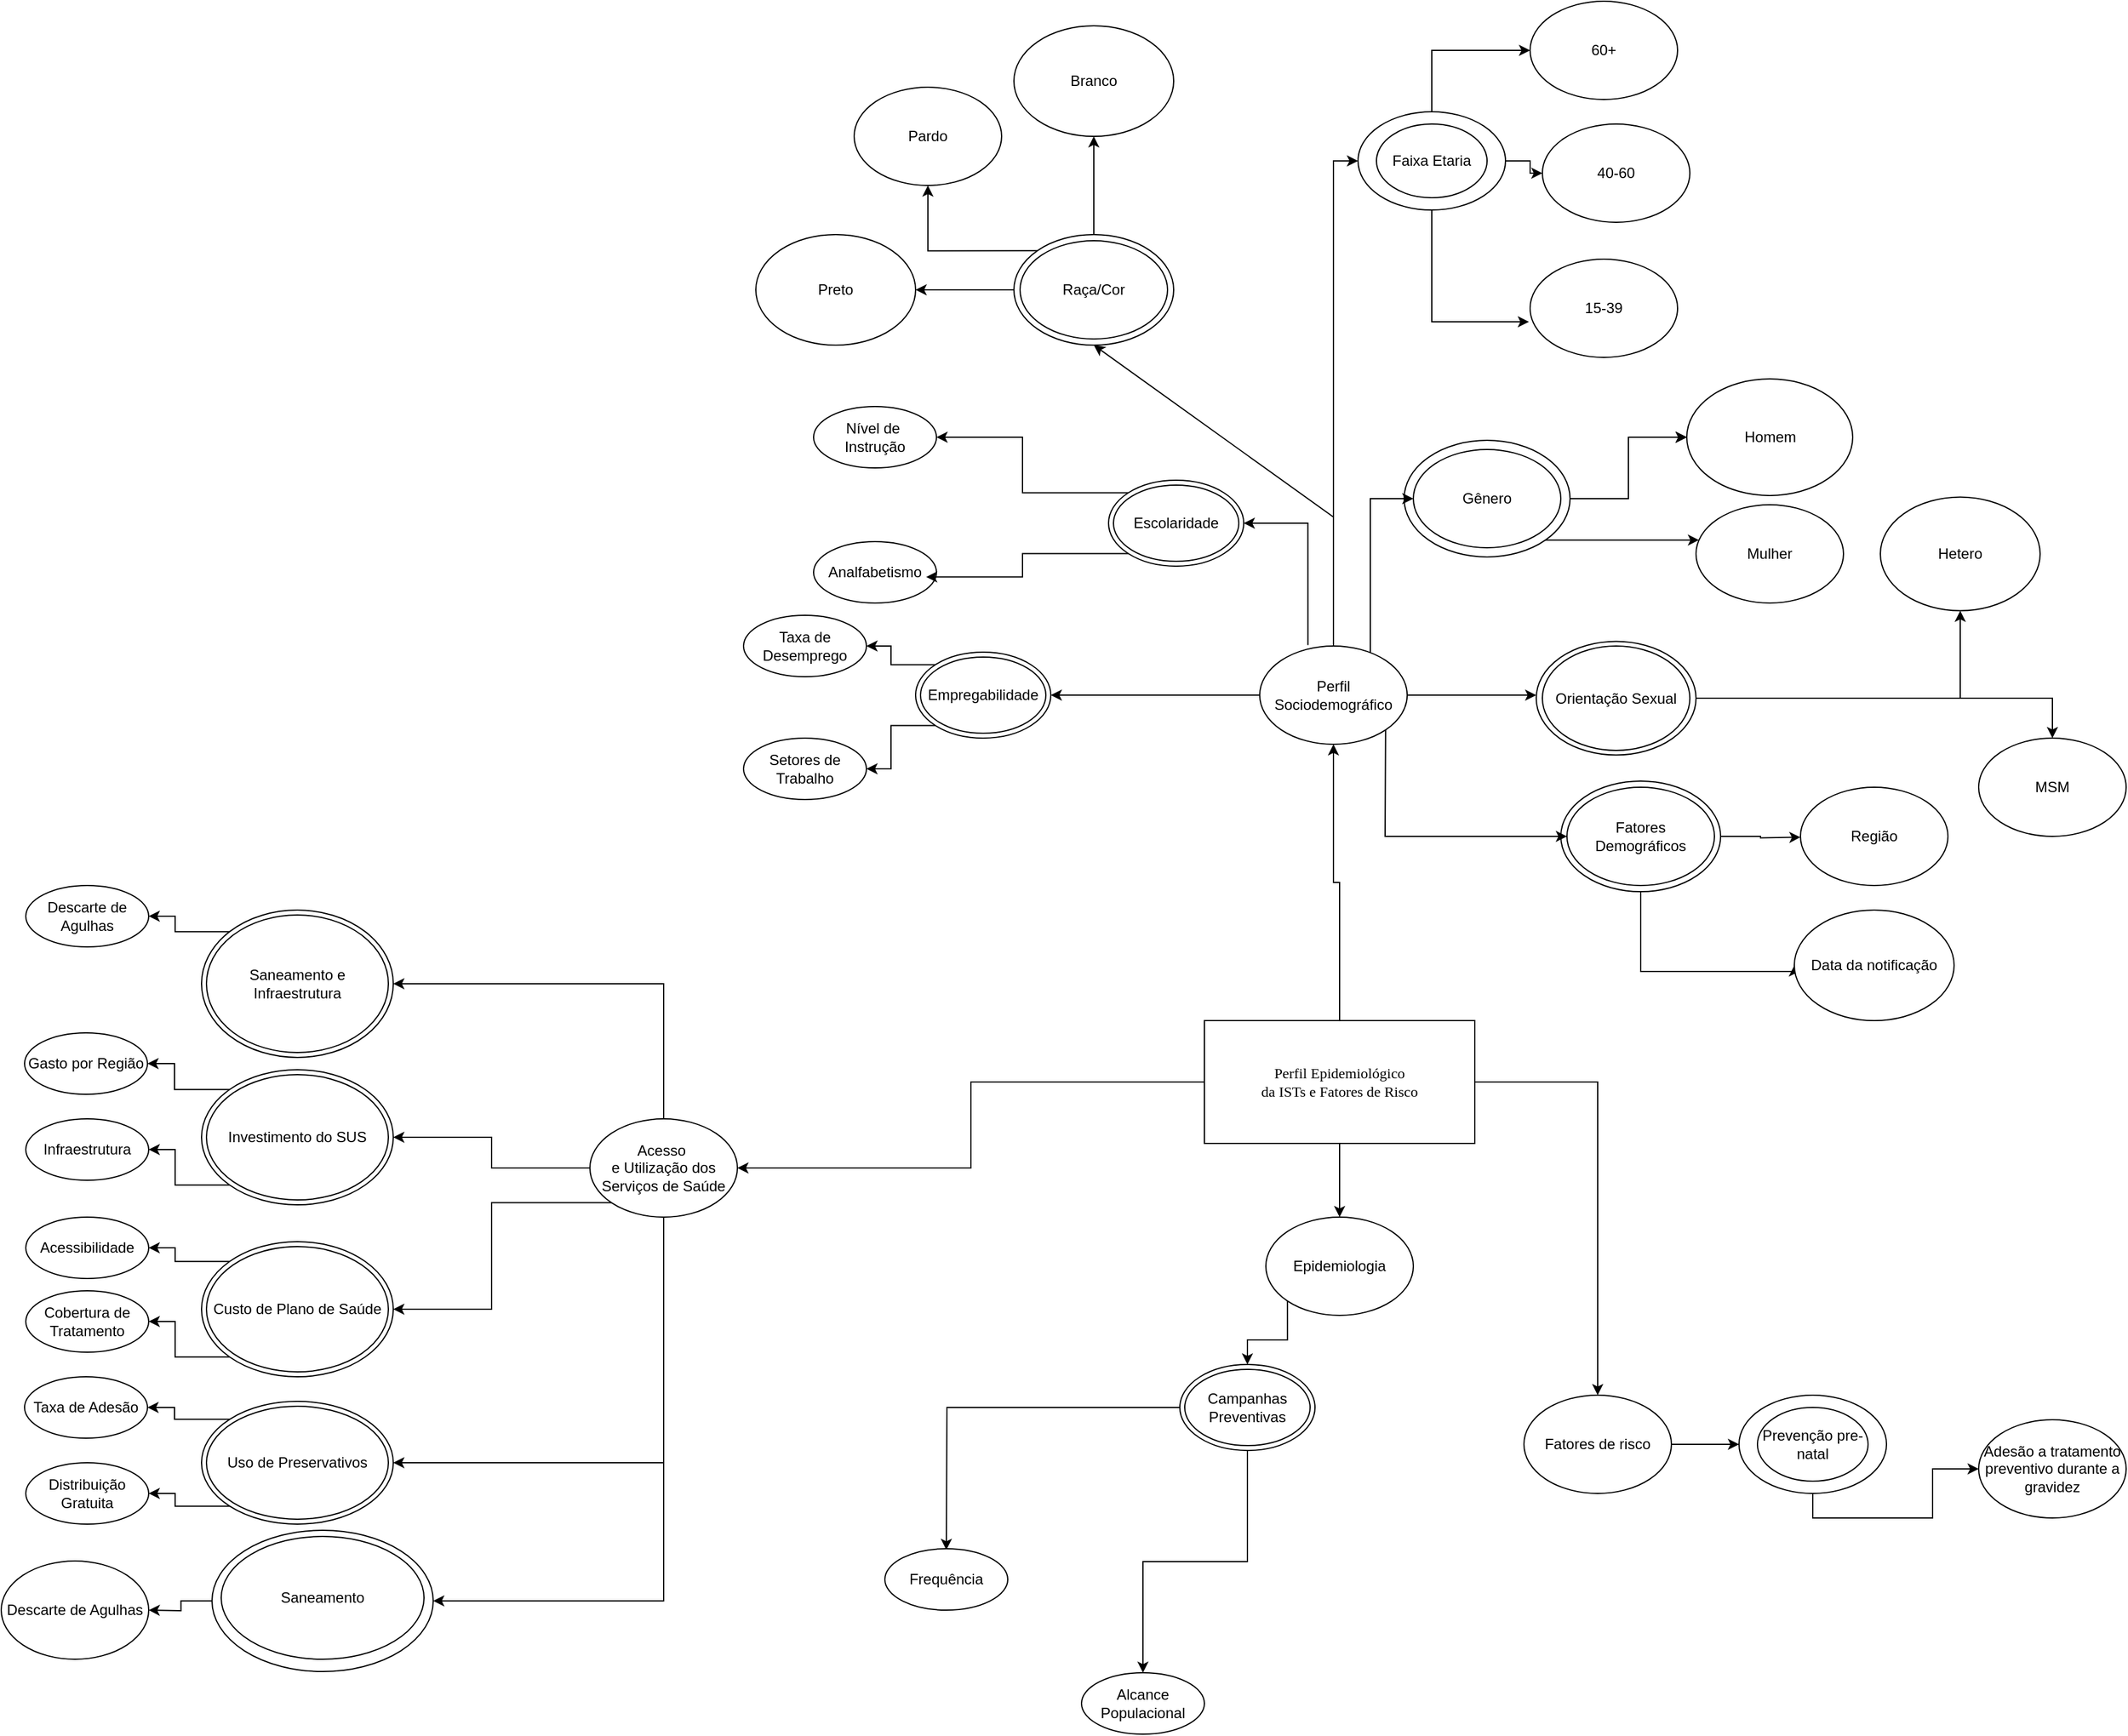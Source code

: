 <mxfile version="26.2.2">
  <diagram name="Página-1" id="jpbKhXlfcPTpG90t5VIF">
    <mxGraphModel dx="1758" dy="1885" grid="1" gridSize="10" guides="1" tooltips="1" connect="1" arrows="1" fold="1" page="1" pageScale="1" pageWidth="827" pageHeight="1169" background="none" math="0" shadow="0">
      <root>
        <mxCell id="0" />
        <mxCell id="1" parent="0" />
        <mxCell id="EzRTkjGrEa0myCLJzAbu-69" style="edgeStyle=orthogonalEdgeStyle;rounded=0;orthogonalLoop=1;jettySize=auto;html=1;exitX=0;exitY=0.5;exitDx=0;exitDy=0;entryX=1;entryY=0.5;entryDx=0;entryDy=0;" parent="1" source="b8tlyeUBeA3Zv5Sqb4aH-1" target="b8tlyeUBeA3Zv5Sqb4aH-51" edge="1">
          <mxGeometry relative="1" as="geometry" />
        </mxCell>
        <mxCell id="EzRTkjGrEa0myCLJzAbu-76" style="edgeStyle=orthogonalEdgeStyle;rounded=0;orthogonalLoop=1;jettySize=auto;html=1;entryX=0.5;entryY=1;entryDx=0;entryDy=0;exitX=0.5;exitY=0;exitDx=0;exitDy=0;" parent="1" source="b8tlyeUBeA3Zv5Sqb4aH-1" target="b8tlyeUBeA3Zv5Sqb4aH-4" edge="1">
          <mxGeometry relative="1" as="geometry">
            <mxPoint x="325" y="90" as="sourcePoint" />
          </mxGeometry>
        </mxCell>
        <mxCell id="bVZ9EhY609DrwikykXo2-38" value="" style="edgeStyle=orthogonalEdgeStyle;rounded=0;orthogonalLoop=1;jettySize=auto;html=1;fontFamily=Helvetica;fontSize=12;fontColor=default;" parent="1" source="b8tlyeUBeA3Zv5Sqb4aH-1" target="b8tlyeUBeA3Zv5Sqb4aH-53" edge="1">
          <mxGeometry relative="1" as="geometry" />
        </mxCell>
        <mxCell id="b8tlyeUBeA3Zv5Sqb4aH-1" value="Perfil Epidemiológico&lt;div&gt;da ISTs e Fatores de Risco&lt;/div&gt;" style="ellipse;shape=retangle;whiteSpace=wrap;html=1;fontFamily=Times New Roman;" parent="1" vertex="1">
          <mxGeometry x="220" y="180" width="220" height="100" as="geometry" />
        </mxCell>
        <mxCell id="b8tlyeUBeA3Zv5Sqb4aH-33" style="edgeStyle=orthogonalEdgeStyle;rounded=0;orthogonalLoop=1;jettySize=auto;html=1;exitX=0;exitY=0.5;exitDx=0;exitDy=0;entryX=1;entryY=0.5;entryDx=0;entryDy=0;" parent="1" source="b8tlyeUBeA3Zv5Sqb4aH-4" target="b8tlyeUBeA3Zv5Sqb4aH-32" edge="1">
          <mxGeometry relative="1" as="geometry" />
        </mxCell>
        <mxCell id="EzRTkjGrEa0myCLJzAbu-68" style="edgeStyle=orthogonalEdgeStyle;rounded=0;orthogonalLoop=1;jettySize=auto;html=1;exitX=0.327;exitY=-0.009;exitDx=0;exitDy=0;entryX=0;entryY=0.5;entryDx=0;entryDy=0;exitPerimeter=0;" parent="1" source="b8tlyeUBeA3Zv5Sqb4aH-4" target="b8tlyeUBeA3Zv5Sqb4aH-31" edge="1">
          <mxGeometry relative="1" as="geometry" />
        </mxCell>
        <mxCell id="bVZ9EhY609DrwikykXo2-29" value="" style="edgeStyle=orthogonalEdgeStyle;rounded=0;orthogonalLoop=1;jettySize=auto;html=1;fontFamily=Helvetica;fontSize=12;fontColor=default;" parent="1" source="b8tlyeUBeA3Zv5Sqb4aH-4" target="bVZ9EhY609DrwikykXo2-28" edge="1">
          <mxGeometry relative="1" as="geometry">
            <Array as="points">
              <mxPoint x="355" y="-245" />
            </Array>
          </mxGeometry>
        </mxCell>
        <mxCell id="UF_HAMxdAswfEclER72b-32" style="edgeStyle=orthogonalEdgeStyle;rounded=0;orthogonalLoop=1;jettySize=auto;html=1;exitX=0.5;exitY=0;exitDx=0;exitDy=0;entryX=0;entryY=0.5;entryDx=0;entryDy=0;" edge="1" parent="1" source="b8tlyeUBeA3Zv5Sqb4aH-4" target="UF_HAMxdAswfEclER72b-7">
          <mxGeometry relative="1" as="geometry" />
        </mxCell>
        <mxCell id="b8tlyeUBeA3Zv5Sqb4aH-4" value="Perfil Sociodemográfico" style="ellipse;whiteSpace=wrap;html=1;" parent="1" vertex="1">
          <mxGeometry x="265" y="-125" width="120" height="80" as="geometry" />
        </mxCell>
        <mxCell id="b8tlyeUBeA3Zv5Sqb4aH-45" style="edgeStyle=orthogonalEdgeStyle;rounded=0;orthogonalLoop=1;jettySize=auto;html=1;exitX=1;exitY=1;exitDx=0;exitDy=0;entryX=0;entryY=0.5;entryDx=0;entryDy=0;" parent="1" source="b8tlyeUBeA3Zv5Sqb4aH-31" target="b8tlyeUBeA3Zv5Sqb4aH-43" edge="1">
          <mxGeometry relative="1" as="geometry">
            <mxPoint x="137" y="-203" as="targetPoint" />
          </mxGeometry>
        </mxCell>
        <mxCell id="b8tlyeUBeA3Zv5Sqb4aH-31" value="Escolaridade" style="ellipse;shape=doubleEllipse;whiteSpace=wrap;html=1;direction=west;" parent="1" vertex="1">
          <mxGeometry x="142" y="-260" width="110" height="70" as="geometry" />
        </mxCell>
        <mxCell id="b8tlyeUBeA3Zv5Sqb4aH-49" style="edgeStyle=orthogonalEdgeStyle;rounded=0;orthogonalLoop=1;jettySize=auto;html=1;exitX=0;exitY=1;exitDx=0;exitDy=0;entryX=1;entryY=0.5;entryDx=0;entryDy=0;" parent="1" source="b8tlyeUBeA3Zv5Sqb4aH-32" target="b8tlyeUBeA3Zv5Sqb4aH-48" edge="1">
          <mxGeometry relative="1" as="geometry" />
        </mxCell>
        <mxCell id="b8tlyeUBeA3Zv5Sqb4aH-50" style="edgeStyle=orthogonalEdgeStyle;rounded=0;orthogonalLoop=1;jettySize=auto;html=1;exitX=0;exitY=0;exitDx=0;exitDy=0;entryX=1;entryY=0.5;entryDx=0;entryDy=0;" parent="1" source="b8tlyeUBeA3Zv5Sqb4aH-32" target="b8tlyeUBeA3Zv5Sqb4aH-47" edge="1">
          <mxGeometry relative="1" as="geometry" />
        </mxCell>
        <mxCell id="b8tlyeUBeA3Zv5Sqb4aH-32" value="Empregabilidade" style="ellipse;shape=doubleEllipse;whiteSpace=wrap;html=1;" parent="1" vertex="1">
          <mxGeometry x="-15" y="-120" width="110" height="70" as="geometry" />
        </mxCell>
        <mxCell id="b8tlyeUBeA3Zv5Sqb4aH-43" value="Nível de&amp;nbsp;&lt;div&gt;Instrução&lt;/div&gt;" style="ellipse;whiteSpace=wrap;html=1;direction=west;" parent="1" vertex="1">
          <mxGeometry x="-98" y="-320" width="100" height="50" as="geometry" />
        </mxCell>
        <mxCell id="b8tlyeUBeA3Zv5Sqb4aH-44" value="Analfabetismo" style="ellipse;whiteSpace=wrap;html=1;direction=west;" parent="1" vertex="1">
          <mxGeometry x="-98" y="-210" width="100" height="50" as="geometry" />
        </mxCell>
        <mxCell id="b8tlyeUBeA3Zv5Sqb4aH-46" style="edgeStyle=orthogonalEdgeStyle;rounded=0;orthogonalLoop=1;jettySize=auto;html=1;exitX=1;exitY=0;exitDx=0;exitDy=0;entryX=0.084;entryY=0.424;entryDx=0;entryDy=0;entryPerimeter=0;" parent="1" source="b8tlyeUBeA3Zv5Sqb4aH-31" target="b8tlyeUBeA3Zv5Sqb4aH-44" edge="1">
          <mxGeometry relative="1" as="geometry" />
        </mxCell>
        <mxCell id="b8tlyeUBeA3Zv5Sqb4aH-47" value="Taxa de Desemprego" style="ellipse;whiteSpace=wrap;html=1;" parent="1" vertex="1">
          <mxGeometry x="-155" y="-150" width="100" height="50" as="geometry" />
        </mxCell>
        <mxCell id="b8tlyeUBeA3Zv5Sqb4aH-48" value="Setores de Trabalho" style="ellipse;whiteSpace=wrap;html=1;" parent="1" vertex="1">
          <mxGeometry x="-155" y="-50" width="100" height="50" as="geometry" />
        </mxCell>
        <mxCell id="EzRTkjGrEa0myCLJzAbu-71" style="edgeStyle=orthogonalEdgeStyle;rounded=0;orthogonalLoop=1;jettySize=auto;html=1;exitX=0.5;exitY=0;exitDx=0;exitDy=0;entryX=1;entryY=0.5;entryDx=0;entryDy=0;" parent="1" source="b8tlyeUBeA3Zv5Sqb4aH-51" target="b8tlyeUBeA3Zv5Sqb4aH-62" edge="1">
          <mxGeometry relative="1" as="geometry">
            <mxPoint x="-390.0" y="70" as="targetPoint" />
            <mxPoint x="-230" y="220" as="sourcePoint" />
          </mxGeometry>
        </mxCell>
        <mxCell id="EzRTkjGrEa0myCLJzAbu-72" style="edgeStyle=orthogonalEdgeStyle;rounded=0;orthogonalLoop=1;jettySize=auto;html=1;exitX=0;exitY=0.5;exitDx=0;exitDy=0;entryX=1;entryY=0.5;entryDx=0;entryDy=0;" parent="1" source="b8tlyeUBeA3Zv5Sqb4aH-51" target="b8tlyeUBeA3Zv5Sqb4aH-61" edge="1">
          <mxGeometry relative="1" as="geometry" />
        </mxCell>
        <mxCell id="EzRTkjGrEa0myCLJzAbu-73" style="edgeStyle=orthogonalEdgeStyle;rounded=0;orthogonalLoop=1;jettySize=auto;html=1;exitX=0;exitY=1;exitDx=0;exitDy=0;entryX=1;entryY=0.5;entryDx=0;entryDy=0;" parent="1" source="b8tlyeUBeA3Zv5Sqb4aH-51" target="b8tlyeUBeA3Zv5Sqb4aH-59" edge="1">
          <mxGeometry relative="1" as="geometry" />
        </mxCell>
        <mxCell id="EzRTkjGrEa0myCLJzAbu-75" style="edgeStyle=orthogonalEdgeStyle;rounded=0;orthogonalLoop=1;jettySize=auto;html=1;exitX=0.5;exitY=1;exitDx=0;exitDy=0;entryX=1;entryY=0.5;entryDx=0;entryDy=0;" parent="1" source="b8tlyeUBeA3Zv5Sqb4aH-51" target="b8tlyeUBeA3Zv5Sqb4aH-60" edge="1">
          <mxGeometry relative="1" as="geometry" />
        </mxCell>
        <mxCell id="UF_HAMxdAswfEclER72b-31" style="edgeStyle=orthogonalEdgeStyle;rounded=0;orthogonalLoop=1;jettySize=auto;html=1;exitX=0.5;exitY=1;exitDx=0;exitDy=0;entryX=1;entryY=0.5;entryDx=0;entryDy=0;" edge="1" parent="1" source="b8tlyeUBeA3Zv5Sqb4aH-51" target="UF_HAMxdAswfEclER72b-28">
          <mxGeometry relative="1" as="geometry" />
        </mxCell>
        <mxCell id="b8tlyeUBeA3Zv5Sqb4aH-51" value="Acesso&amp;nbsp;&lt;div&gt;&lt;span style=&quot;background-color: transparent; color: light-dark(rgb(0, 0, 0), rgb(255, 255, 255));&quot;&gt;e Utilização dos Serviços de Saúde&lt;/span&gt;&lt;/div&gt;" style="ellipse;whiteSpace=wrap;html=1;" parent="1" vertex="1">
          <mxGeometry x="-280" y="260" width="120" height="80" as="geometry" />
        </mxCell>
        <mxCell id="UF_HAMxdAswfEclER72b-26" value="" style="edgeStyle=orthogonalEdgeStyle;rounded=0;orthogonalLoop=1;jettySize=auto;html=1;exitX=1;exitY=0.5;exitDx=0;exitDy=0;" edge="1" parent="1" source="b8tlyeUBeA3Zv5Sqb4aH-1" target="UF_HAMxdAswfEclER72b-25">
          <mxGeometry relative="1" as="geometry" />
        </mxCell>
        <mxCell id="b8tlyeUBeA3Zv5Sqb4aH-53" value="Epidemiologia" style="ellipse;whiteSpace=wrap;html=1;" parent="1" vertex="1">
          <mxGeometry x="270" y="340" width="120" height="80" as="geometry" />
        </mxCell>
        <mxCell id="KQRLWopxsYt218BnXNvY-17" style="edgeStyle=orthogonalEdgeStyle;rounded=0;orthogonalLoop=1;jettySize=auto;html=1;exitX=0;exitY=0;exitDx=0;exitDy=0;entryX=1;entryY=0.5;entryDx=0;entryDy=0;" parent="1" source="b8tlyeUBeA3Zv5Sqb4aH-59" target="KQRLWopxsYt218BnXNvY-15" edge="1">
          <mxGeometry relative="1" as="geometry" />
        </mxCell>
        <mxCell id="KQRLWopxsYt218BnXNvY-18" style="edgeStyle=orthogonalEdgeStyle;rounded=0;orthogonalLoop=1;jettySize=auto;html=1;exitX=0;exitY=1;exitDx=0;exitDy=0;entryX=1;entryY=0.5;entryDx=0;entryDy=0;" parent="1" source="b8tlyeUBeA3Zv5Sqb4aH-59" target="KQRLWopxsYt218BnXNvY-16" edge="1">
          <mxGeometry relative="1" as="geometry" />
        </mxCell>
        <mxCell id="b8tlyeUBeA3Zv5Sqb4aH-59" value="Custo de Plano de Saúde" style="ellipse;shape=doubleEllipse;whiteSpace=wrap;html=1;" parent="1" vertex="1">
          <mxGeometry x="-596" y="360" width="156" height="110" as="geometry" />
        </mxCell>
        <mxCell id="KQRLWopxsYt218BnXNvY-21" style="edgeStyle=orthogonalEdgeStyle;rounded=0;orthogonalLoop=1;jettySize=auto;html=1;exitX=0;exitY=1;exitDx=0;exitDy=0;entryX=1;entryY=0.5;entryDx=0;entryDy=0;" parent="1" source="b8tlyeUBeA3Zv5Sqb4aH-60" target="KQRLWopxsYt218BnXNvY-20" edge="1">
          <mxGeometry relative="1" as="geometry" />
        </mxCell>
        <mxCell id="KQRLWopxsYt218BnXNvY-22" style="edgeStyle=orthogonalEdgeStyle;rounded=0;orthogonalLoop=1;jettySize=auto;html=1;exitX=0;exitY=0;exitDx=0;exitDy=0;entryX=1;entryY=0.5;entryDx=0;entryDy=0;" parent="1" source="b8tlyeUBeA3Zv5Sqb4aH-60" target="KQRLWopxsYt218BnXNvY-19" edge="1">
          <mxGeometry relative="1" as="geometry" />
        </mxCell>
        <mxCell id="b8tlyeUBeA3Zv5Sqb4aH-60" value="Uso de Preservativos" style="ellipse;shape=doubleEllipse;whiteSpace=wrap;html=1;" parent="1" vertex="1">
          <mxGeometry x="-596" y="490" width="156" height="100" as="geometry" />
        </mxCell>
        <mxCell id="KQRLWopxsYt218BnXNvY-9" style="edgeStyle=orthogonalEdgeStyle;rounded=0;orthogonalLoop=1;jettySize=auto;html=1;exitX=0;exitY=0;exitDx=0;exitDy=0;entryX=0;entryY=0.5;entryDx=0;entryDy=0;" parent="1" source="b8tlyeUBeA3Zv5Sqb4aH-61" target="KQRLWopxsYt218BnXNvY-3" edge="1">
          <mxGeometry relative="1" as="geometry" />
        </mxCell>
        <mxCell id="KQRLWopxsYt218BnXNvY-10" style="edgeStyle=orthogonalEdgeStyle;rounded=0;orthogonalLoop=1;jettySize=auto;html=1;exitX=0;exitY=1;exitDx=0;exitDy=0;" parent="1" source="b8tlyeUBeA3Zv5Sqb4aH-61" target="KQRLWopxsYt218BnXNvY-4" edge="1">
          <mxGeometry relative="1" as="geometry" />
        </mxCell>
        <mxCell id="b8tlyeUBeA3Zv5Sqb4aH-61" value="Investimento do SUS" style="ellipse;shape=doubleEllipse;whiteSpace=wrap;html=1;" parent="1" vertex="1">
          <mxGeometry x="-596" y="220" width="156" height="110" as="geometry" />
        </mxCell>
        <mxCell id="KQRLWopxsYt218BnXNvY-14" style="edgeStyle=orthogonalEdgeStyle;rounded=0;orthogonalLoop=1;jettySize=auto;html=1;exitX=0;exitY=0;exitDx=0;exitDy=0;" parent="1" source="b8tlyeUBeA3Zv5Sqb4aH-62" target="KQRLWopxsYt218BnXNvY-7" edge="1">
          <mxGeometry relative="1" as="geometry" />
        </mxCell>
        <mxCell id="b8tlyeUBeA3Zv5Sqb4aH-62" value="Saneamento e Infraestrutura" style="ellipse;shape=doubleEllipse;whiteSpace=wrap;html=1;" parent="1" vertex="1">
          <mxGeometry x="-596" y="90" width="156" height="120" as="geometry" />
        </mxCell>
        <mxCell id="KQRLWopxsYt218BnXNvY-3" value="Gasto por Região" style="ellipse;whiteSpace=wrap;html=1;align=center;direction=west;" parent="1" vertex="1">
          <mxGeometry x="-740" y="190" width="100" height="50" as="geometry" />
        </mxCell>
        <mxCell id="KQRLWopxsYt218BnXNvY-4" value="Infraestrutura" style="ellipse;whiteSpace=wrap;html=1;" parent="1" vertex="1">
          <mxGeometry x="-739" y="260" width="100" height="50" as="geometry" />
        </mxCell>
        <mxCell id="KQRLWopxsYt218BnXNvY-7" value="Descarte de Agulhas" style="ellipse;whiteSpace=wrap;html=1;" parent="1" vertex="1">
          <mxGeometry x="-739" y="70" width="100" height="50" as="geometry" />
        </mxCell>
        <mxCell id="KQRLWopxsYt218BnXNvY-15" value="Acessibilidade" style="ellipse;whiteSpace=wrap;html=1;" parent="1" vertex="1">
          <mxGeometry x="-739" y="340" width="100" height="50" as="geometry" />
        </mxCell>
        <mxCell id="KQRLWopxsYt218BnXNvY-16" value="Cobertura de Tratamento" style="ellipse;whiteSpace=wrap;html=1;" parent="1" vertex="1">
          <mxGeometry x="-739" y="400" width="100" height="50" as="geometry" />
        </mxCell>
        <mxCell id="KQRLWopxsYt218BnXNvY-19" value="Taxa de Adesão" style="ellipse;whiteSpace=wrap;html=1;" parent="1" vertex="1">
          <mxGeometry x="-740" y="470" width="100" height="50" as="geometry" />
        </mxCell>
        <mxCell id="KQRLWopxsYt218BnXNvY-20" value="Distribuição Gratuita" style="ellipse;whiteSpace=wrap;html=1;" parent="1" vertex="1">
          <mxGeometry x="-739" y="540" width="100" height="50" as="geometry" />
        </mxCell>
        <mxCell id="KQRLWopxsYt218BnXNvY-35" style="edgeStyle=orthogonalEdgeStyle;rounded=0;orthogonalLoop=1;jettySize=auto;html=1;exitX=0.5;exitY=1;exitDx=0;exitDy=0;entryX=0.5;entryY=0;entryDx=0;entryDy=0;" parent="1" source="KQRLWopxsYt218BnXNvY-27" target="KQRLWopxsYt218BnXNvY-32" edge="1">
          <mxGeometry relative="1" as="geometry" />
        </mxCell>
        <mxCell id="EzRTkjGrEa0myCLJzAbu-70" style="edgeStyle=orthogonalEdgeStyle;rounded=0;orthogonalLoop=1;jettySize=auto;html=1;exitX=0;exitY=0.5;exitDx=0;exitDy=0;entryX=0.5;entryY=0;entryDx=0;entryDy=0;" parent="1" source="KQRLWopxsYt218BnXNvY-27" edge="1">
          <mxGeometry relative="1" as="geometry">
            <mxPoint x="10" y="611" as="targetPoint" />
          </mxGeometry>
        </mxCell>
        <mxCell id="KQRLWopxsYt218BnXNvY-27" value="Campanhas Preventivas" style="ellipse;shape=doubleEllipse;whiteSpace=wrap;html=1;" parent="1" vertex="1">
          <mxGeometry x="200" y="460" width="110" height="70" as="geometry" />
        </mxCell>
        <mxCell id="KQRLWopxsYt218BnXNvY-29" style="edgeStyle=orthogonalEdgeStyle;rounded=0;orthogonalLoop=1;jettySize=auto;html=1;exitX=0;exitY=1;exitDx=0;exitDy=0;entryX=0.5;entryY=0;entryDx=0;entryDy=0;" parent="1" source="b8tlyeUBeA3Zv5Sqb4aH-53" target="KQRLWopxsYt218BnXNvY-27" edge="1">
          <mxGeometry relative="1" as="geometry" />
        </mxCell>
        <mxCell id="KQRLWopxsYt218BnXNvY-32" value="Alcance Populacional" style="ellipse;whiteSpace=wrap;html=1;" parent="1" vertex="1">
          <mxGeometry x="120" y="711" width="100" height="50" as="geometry" />
        </mxCell>
        <mxCell id="KQRLWopxsYt218BnXNvY-33" value="Frequência" style="ellipse;whiteSpace=wrap;html=1;" parent="1" vertex="1">
          <mxGeometry x="-40" y="610" width="100" height="50" as="geometry" />
        </mxCell>
        <mxCell id="bVZ9EhY609DrwikykXo2-2" value="Orientação Sexual" style="ellipse;whiteSpace=wrap;html=1;strokeColor=default;align=center;verticalAlign=middle;fontFamily=Helvetica;fontSize=12;fontColor=default;fillColor=default;" parent="1" vertex="1">
          <mxGeometry x="495" y="-125" width="120" height="85" as="geometry" />
        </mxCell>
        <mxCell id="bVZ9EhY609DrwikykXo2-3" value="MSM" style="ellipse;whiteSpace=wrap;html=1;strokeColor=default;align=center;verticalAlign=middle;fontFamily=Helvetica;fontSize=12;fontColor=default;fillColor=default;" parent="1" vertex="1">
          <mxGeometry x="850" y="-50" width="120" height="80" as="geometry" />
        </mxCell>
        <mxCell id="bVZ9EhY609DrwikykXo2-4" value="Raça/Cor" style="ellipse;whiteSpace=wrap;html=1;strokeColor=default;align=center;verticalAlign=middle;fontFamily=Helvetica;fontSize=12;fontColor=default;fillColor=default;" parent="1" vertex="1">
          <mxGeometry x="70" y="-455" width="120" height="80" as="geometry" />
        </mxCell>
        <mxCell id="bVZ9EhY609DrwikykXo2-8" value="" style="endArrow=classic;html=1;rounded=0;fontFamily=Helvetica;fontSize=12;fontColor=default;entryX=0;entryY=0.5;entryDx=0;entryDy=0;exitX=1;exitY=0.5;exitDx=0;exitDy=0;" parent="1" source="b8tlyeUBeA3Zv5Sqb4aH-4" edge="1">
          <mxGeometry width="50" height="50" relative="1" as="geometry">
            <mxPoint x="385" y="-75" as="sourcePoint" />
            <mxPoint x="490" y="-85.0" as="targetPoint" />
          </mxGeometry>
        </mxCell>
        <mxCell id="UF_HAMxdAswfEclER72b-34" value="" style="edgeStyle=orthogonalEdgeStyle;rounded=0;orthogonalLoop=1;jettySize=auto;html=1;" edge="1" parent="1" source="bVZ9EhY609DrwikykXo2-12" target="UF_HAMxdAswfEclER72b-33">
          <mxGeometry relative="1" as="geometry" />
        </mxCell>
        <mxCell id="UF_HAMxdAswfEclER72b-36" value="" style="edgeStyle=orthogonalEdgeStyle;rounded=0;orthogonalLoop=1;jettySize=auto;html=1;" edge="1" parent="1" source="bVZ9EhY609DrwikykXo2-12" target="UF_HAMxdAswfEclER72b-35">
          <mxGeometry relative="1" as="geometry" />
        </mxCell>
        <mxCell id="UF_HAMxdAswfEclER72b-37" style="edgeStyle=orthogonalEdgeStyle;rounded=0;orthogonalLoop=1;jettySize=auto;html=1;exitX=0;exitY=0;exitDx=0;exitDy=0;" edge="1" parent="1" source="bVZ9EhY609DrwikykXo2-12" target="UF_HAMxdAswfEclER72b-38">
          <mxGeometry relative="1" as="geometry">
            <mxPoint x="-5" y="-540" as="targetPoint" />
          </mxGeometry>
        </mxCell>
        <mxCell id="bVZ9EhY609DrwikykXo2-12" value="" style="ellipse;whiteSpace=wrap;html=1;strokeColor=default;align=center;verticalAlign=middle;fontFamily=Helvetica;fontSize=12;fontColor=default;fillColor=none;" parent="1" vertex="1">
          <mxGeometry x="65" y="-460" width="130" height="90" as="geometry" />
        </mxCell>
        <mxCell id="bVZ9EhY609DrwikykXo2-13" value="" style="endArrow=classic;html=1;rounded=0;fontFamily=Helvetica;fontSize=12;fontColor=default;entryX=0.5;entryY=1;entryDx=0;entryDy=0;exitX=0.5;exitY=0;exitDx=0;exitDy=0;" parent="1" source="b8tlyeUBeA3Zv5Sqb4aH-4" target="bVZ9EhY609DrwikykXo2-12" edge="1">
          <mxGeometry width="50" height="50" relative="1" as="geometry">
            <mxPoint x="325" y="-230" as="sourcePoint" />
            <mxPoint x="215" y="-20" as="targetPoint" />
            <Array as="points">
              <mxPoint x="325" y="-230" />
            </Array>
          </mxGeometry>
        </mxCell>
        <mxCell id="bVZ9EhY609DrwikykXo2-14" value="" style="endArrow=classic;html=1;rounded=0;fontFamily=Helvetica;fontSize=12;fontColor=default;exitX=1;exitY=1;exitDx=0;exitDy=0;" parent="1" source="b8tlyeUBeA3Zv5Sqb4aH-4" edge="1">
          <mxGeometry width="50" height="50" relative="1" as="geometry">
            <mxPoint x="165" y="170" as="sourcePoint" />
            <mxPoint x="515" y="30" as="targetPoint" />
            <Array as="points">
              <mxPoint x="367" y="30" />
            </Array>
          </mxGeometry>
        </mxCell>
        <mxCell id="bVZ9EhY609DrwikykXo2-15" value="Fatores Demográficos" style="ellipse;whiteSpace=wrap;html=1;strokeColor=default;align=center;verticalAlign=middle;fontFamily=Helvetica;fontSize=12;fontColor=default;fillColor=default;" parent="1" vertex="1">
          <mxGeometry x="515" y="-10" width="120" height="80" as="geometry" />
        </mxCell>
        <mxCell id="bVZ9EhY609DrwikykXo2-18" style="edgeStyle=orthogonalEdgeStyle;rounded=0;orthogonalLoop=1;jettySize=auto;html=1;exitX=1;exitY=0.5;exitDx=0;exitDy=0;fontFamily=Helvetica;fontSize=12;fontColor=default;" parent="1" source="bVZ9EhY609DrwikykXo2-16" edge="1">
          <mxGeometry relative="1" as="geometry">
            <mxPoint x="705" y="30.714" as="targetPoint" />
          </mxGeometry>
        </mxCell>
        <mxCell id="bVZ9EhY609DrwikykXo2-24" value="" style="edgeStyle=orthogonalEdgeStyle;rounded=0;orthogonalLoop=1;jettySize=auto;html=1;fontFamily=Helvetica;fontSize=12;fontColor=default;entryX=0;entryY=0.5;entryDx=0;entryDy=0;" parent="1" source="bVZ9EhY609DrwikykXo2-16" target="bVZ9EhY609DrwikykXo2-23" edge="1">
          <mxGeometry relative="1" as="geometry">
            <Array as="points">
              <mxPoint x="575" y="140" />
              <mxPoint x="700" y="140" />
            </Array>
            <mxPoint x="703.717" y="140" as="targetPoint" />
          </mxGeometry>
        </mxCell>
        <mxCell id="bVZ9EhY609DrwikykXo2-16" value="" style="ellipse;whiteSpace=wrap;html=1;strokeColor=default;align=center;verticalAlign=middle;fontFamily=Helvetica;fontSize=12;fontColor=default;fillColor=none;" parent="1" vertex="1">
          <mxGeometry x="510" y="-15" width="130" height="90" as="geometry" />
        </mxCell>
        <mxCell id="bVZ9EhY609DrwikykXo2-20" value="Região" style="ellipse;whiteSpace=wrap;html=1;strokeColor=default;align=center;verticalAlign=middle;fontFamily=Helvetica;fontSize=12;fontColor=default;fillColor=default;" parent="1" vertex="1">
          <mxGeometry x="705" y="-10" width="120" height="80" as="geometry" />
        </mxCell>
        <mxCell id="bVZ9EhY609DrwikykXo2-23" value="Data da notificação" style="ellipse;whiteSpace=wrap;html=1;strokeColor=default;align=center;verticalAlign=middle;fontFamily=Helvetica;fontSize=12;fontColor=default;fillColor=default;" parent="1" vertex="1">
          <mxGeometry x="700" y="90" width="130" height="90" as="geometry" />
        </mxCell>
        <mxCell id="UF_HAMxdAswfEclER72b-40" value="" style="edgeStyle=orthogonalEdgeStyle;rounded=0;orthogonalLoop=1;jettySize=auto;html=1;entryX=0.5;entryY=0;entryDx=0;entryDy=0;" edge="1" parent="1" source="bVZ9EhY609DrwikykXo2-27" target="bVZ9EhY609DrwikykXo2-3">
          <mxGeometry relative="1" as="geometry" />
        </mxCell>
        <mxCell id="UF_HAMxdAswfEclER72b-41" style="edgeStyle=orthogonalEdgeStyle;rounded=0;orthogonalLoop=1;jettySize=auto;html=1;exitX=1;exitY=0.5;exitDx=0;exitDy=0;entryX=0.5;entryY=1;entryDx=0;entryDy=0;" edge="1" parent="1" source="bVZ9EhY609DrwikykXo2-27" target="UF_HAMxdAswfEclER72b-39">
          <mxGeometry relative="1" as="geometry" />
        </mxCell>
        <mxCell id="bVZ9EhY609DrwikykXo2-27" value="" style="ellipse;whiteSpace=wrap;html=1;strokeColor=default;align=center;verticalAlign=middle;fontFamily=Helvetica;fontSize=12;fontColor=default;fillColor=none;" parent="1" vertex="1">
          <mxGeometry x="490" y="-128.75" width="130" height="92.5" as="geometry" />
        </mxCell>
        <mxCell id="bVZ9EhY609DrwikykXo2-28" value="Gênero" style="ellipse;whiteSpace=wrap;html=1;" parent="1" vertex="1">
          <mxGeometry x="390" y="-285" width="120" height="80" as="geometry" />
        </mxCell>
        <mxCell id="bVZ9EhY609DrwikykXo2-32" value="" style="edgeStyle=orthogonalEdgeStyle;rounded=0;orthogonalLoop=1;jettySize=auto;html=1;fontFamily=Helvetica;fontSize=12;fontColor=default;" parent="1" source="bVZ9EhY609DrwikykXo2-30" target="bVZ9EhY609DrwikykXo2-31" edge="1">
          <mxGeometry relative="1" as="geometry" />
        </mxCell>
        <mxCell id="bVZ9EhY609DrwikykXo2-33" value="" style="edgeStyle=orthogonalEdgeStyle;rounded=0;orthogonalLoop=1;jettySize=auto;html=1;fontFamily=Helvetica;fontSize=12;fontColor=default;" parent="1" source="bVZ9EhY609DrwikykXo2-30" target="bVZ9EhY609DrwikykXo2-31" edge="1">
          <mxGeometry relative="1" as="geometry" />
        </mxCell>
        <mxCell id="bVZ9EhY609DrwikykXo2-34" value="" style="edgeStyle=orthogonalEdgeStyle;rounded=0;orthogonalLoop=1;jettySize=auto;html=1;fontFamily=Helvetica;fontSize=12;fontColor=default;" parent="1" source="bVZ9EhY609DrwikykXo2-30" target="bVZ9EhY609DrwikykXo2-31" edge="1">
          <mxGeometry relative="1" as="geometry" />
        </mxCell>
        <mxCell id="bVZ9EhY609DrwikykXo2-30" value="" style="ellipse;whiteSpace=wrap;html=1;strokeColor=default;align=center;verticalAlign=middle;fontFamily=Helvetica;fontSize=12;fontColor=default;fillColor=none;" parent="1" vertex="1">
          <mxGeometry x="382.5" y="-292.5" width="135" height="95" as="geometry" />
        </mxCell>
        <mxCell id="bVZ9EhY609DrwikykXo2-31" value="Homem" style="ellipse;whiteSpace=wrap;html=1;strokeColor=default;align=center;verticalAlign=middle;fontFamily=Helvetica;fontSize=12;fontColor=default;fillColor=default;" parent="1" vertex="1">
          <mxGeometry x="612.5" y="-342.5" width="135" height="95" as="geometry" />
        </mxCell>
        <mxCell id="bVZ9EhY609DrwikykXo2-37" value="" style="edgeStyle=orthogonalEdgeStyle;rounded=0;orthogonalLoop=1;jettySize=auto;html=1;fontFamily=Helvetica;fontSize=12;fontColor=default;" parent="1" source="bVZ9EhY609DrwikykXo2-30" target="bVZ9EhY609DrwikykXo2-36" edge="1">
          <mxGeometry relative="1" as="geometry">
            <Array as="points">
              <mxPoint x="505" y="-220" />
              <mxPoint x="505" y="-220" />
            </Array>
          </mxGeometry>
        </mxCell>
        <mxCell id="bVZ9EhY609DrwikykXo2-36" value="Mulher" style="ellipse;whiteSpace=wrap;html=1;strokeColor=default;align=center;verticalAlign=middle;fontFamily=Helvetica;fontSize=12;fontColor=default;fillColor=default;" parent="1" vertex="1">
          <mxGeometry x="620" y="-240" width="120" height="80" as="geometry" />
        </mxCell>
        <mxCell id="UF_HAMxdAswfEclER72b-5" style="edgeStyle=orthogonalEdgeStyle;rounded=0;orthogonalLoop=1;jettySize=auto;html=1;exitX=1;exitY=0.5;exitDx=0;exitDy=0;" edge="1" parent="1" source="UF_HAMxdAswfEclER72b-7" target="UF_HAMxdAswfEclER72b-19">
          <mxGeometry relative="1" as="geometry" />
        </mxCell>
        <mxCell id="UF_HAMxdAswfEclER72b-6" style="edgeStyle=orthogonalEdgeStyle;rounded=0;orthogonalLoop=1;jettySize=auto;html=1;exitX=0.5;exitY=0;exitDx=0;exitDy=0;entryX=0;entryY=0.5;entryDx=0;entryDy=0;" edge="1" parent="1" source="UF_HAMxdAswfEclER72b-7" target="UF_HAMxdAswfEclER72b-18">
          <mxGeometry relative="1" as="geometry" />
        </mxCell>
        <mxCell id="UF_HAMxdAswfEclER72b-7" value="" style="ellipse;whiteSpace=wrap;html=1;" vertex="1" parent="1">
          <mxGeometry x="345" y="-560" width="120" height="80" as="geometry" />
        </mxCell>
        <mxCell id="UF_HAMxdAswfEclER72b-8" value="Faixa Etaria" style="ellipse;whiteSpace=wrap;html=1;" vertex="1" parent="1">
          <mxGeometry x="360" y="-550" width="90" height="60" as="geometry" />
        </mxCell>
        <mxCell id="UF_HAMxdAswfEclER72b-11" value="Saneamento" style="ellipse;whiteSpace=wrap;html=1;" vertex="1" parent="1">
          <mxGeometry x="-580" y="600" width="165" height="100" as="geometry" />
        </mxCell>
        <mxCell id="UF_HAMxdAswfEclER72b-12" style="edgeStyle=orthogonalEdgeStyle;rounded=0;orthogonalLoop=1;jettySize=auto;html=1;exitX=0.5;exitY=1;exitDx=0;exitDy=0;" edge="1" parent="1" source="UF_HAMxdAswfEclER72b-13" target="UF_HAMxdAswfEclER72b-21">
          <mxGeometry relative="1" as="geometry" />
        </mxCell>
        <mxCell id="UF_HAMxdAswfEclER72b-13" value="" style="ellipse;whiteSpace=wrap;html=1;" vertex="1" parent="1">
          <mxGeometry x="655" y="485" width="120" height="80" as="geometry" />
        </mxCell>
        <mxCell id="UF_HAMxdAswfEclER72b-14" value="Prevenção pre-natal" style="ellipse;whiteSpace=wrap;html=1;" vertex="1" parent="1">
          <mxGeometry x="670" y="495" width="90" height="60" as="geometry" />
        </mxCell>
        <mxCell id="UF_HAMxdAswfEclER72b-17" value="15-39" style="ellipse;whiteSpace=wrap;html=1;" vertex="1" parent="1">
          <mxGeometry x="485" y="-440" width="120" height="80" as="geometry" />
        </mxCell>
        <mxCell id="UF_HAMxdAswfEclER72b-18" value="60+" style="ellipse;whiteSpace=wrap;html=1;" vertex="1" parent="1">
          <mxGeometry x="485" y="-650" width="120" height="80" as="geometry" />
        </mxCell>
        <mxCell id="UF_HAMxdAswfEclER72b-19" value="40-60" style="ellipse;whiteSpace=wrap;html=1;" vertex="1" parent="1">
          <mxGeometry x="495" y="-550" width="120" height="80" as="geometry" />
        </mxCell>
        <mxCell id="UF_HAMxdAswfEclER72b-20" value="Descarte de Agulhas" style="ellipse;whiteSpace=wrap;html=1;" vertex="1" parent="1">
          <mxGeometry x="-759" y="620" width="120" height="80" as="geometry" />
        </mxCell>
        <mxCell id="UF_HAMxdAswfEclER72b-21" value="Adesão a tratamento preventivo durante a gravidez" style="ellipse;whiteSpace=wrap;html=1;" vertex="1" parent="1">
          <mxGeometry x="850" y="505" width="120" height="80" as="geometry" />
        </mxCell>
        <mxCell id="UF_HAMxdAswfEclER72b-22" style="edgeStyle=orthogonalEdgeStyle;rounded=0;orthogonalLoop=1;jettySize=auto;html=1;exitX=0.5;exitY=1;exitDx=0;exitDy=0;entryX=-0.008;entryY=0.638;entryDx=0;entryDy=0;entryPerimeter=0;" edge="1" parent="1" source="UF_HAMxdAswfEclER72b-7" target="UF_HAMxdAswfEclER72b-17">
          <mxGeometry relative="1" as="geometry" />
        </mxCell>
        <mxCell id="UF_HAMxdAswfEclER72b-27" value="" style="edgeStyle=orthogonalEdgeStyle;rounded=0;orthogonalLoop=1;jettySize=auto;html=1;entryX=0;entryY=0.5;entryDx=0;entryDy=0;" edge="1" parent="1" source="UF_HAMxdAswfEclER72b-25" target="UF_HAMxdAswfEclER72b-13">
          <mxGeometry relative="1" as="geometry">
            <mxPoint x="630" y="525" as="targetPoint" />
          </mxGeometry>
        </mxCell>
        <mxCell id="UF_HAMxdAswfEclER72b-25" value="Fatores de risco" style="ellipse;whiteSpace=wrap;html=1;" vertex="1" parent="1">
          <mxGeometry x="480" y="485" width="120" height="80" as="geometry" />
        </mxCell>
        <mxCell id="UF_HAMxdAswfEclER72b-30" value="" style="edgeStyle=orthogonalEdgeStyle;rounded=0;orthogonalLoop=1;jettySize=auto;html=1;" edge="1" parent="1" source="UF_HAMxdAswfEclER72b-28">
          <mxGeometry relative="1" as="geometry">
            <mxPoint x="-639" y="660" as="targetPoint" />
          </mxGeometry>
        </mxCell>
        <mxCell id="UF_HAMxdAswfEclER72b-28" value="" style="ellipse;whiteSpace=wrap;html=1;fillColor=none;" vertex="1" parent="1">
          <mxGeometry x="-587.5" y="595" width="180" height="115" as="geometry" />
        </mxCell>
        <mxCell id="UF_HAMxdAswfEclER72b-33" value="Branco" style="ellipse;whiteSpace=wrap;html=1;strokeColor=default;align=center;verticalAlign=middle;fontFamily=Helvetica;fontSize=12;fontColor=default;fillColor=none;" vertex="1" parent="1">
          <mxGeometry x="65" y="-630" width="130" height="90" as="geometry" />
        </mxCell>
        <mxCell id="UF_HAMxdAswfEclER72b-35" value="Preto" style="ellipse;whiteSpace=wrap;html=1;strokeColor=default;align=center;verticalAlign=middle;fontFamily=Helvetica;fontSize=12;fontColor=default;fillColor=none;" vertex="1" parent="1">
          <mxGeometry x="-145" y="-460" width="130" height="90" as="geometry" />
        </mxCell>
        <mxCell id="UF_HAMxdAswfEclER72b-38" value="Pardo" style="ellipse;whiteSpace=wrap;html=1;" vertex="1" parent="1">
          <mxGeometry x="-65" y="-580" width="120" height="80" as="geometry" />
        </mxCell>
        <mxCell id="UF_HAMxdAswfEclER72b-39" value="Hetero" style="ellipse;whiteSpace=wrap;html=1;strokeColor=default;align=center;verticalAlign=middle;fontFamily=Helvetica;fontSize=12;fontColor=default;fillColor=none;" vertex="1" parent="1">
          <mxGeometry x="770" y="-246.25" width="130" height="92.5" as="geometry" />
        </mxCell>
      </root>
    </mxGraphModel>
  </diagram>
</mxfile>
